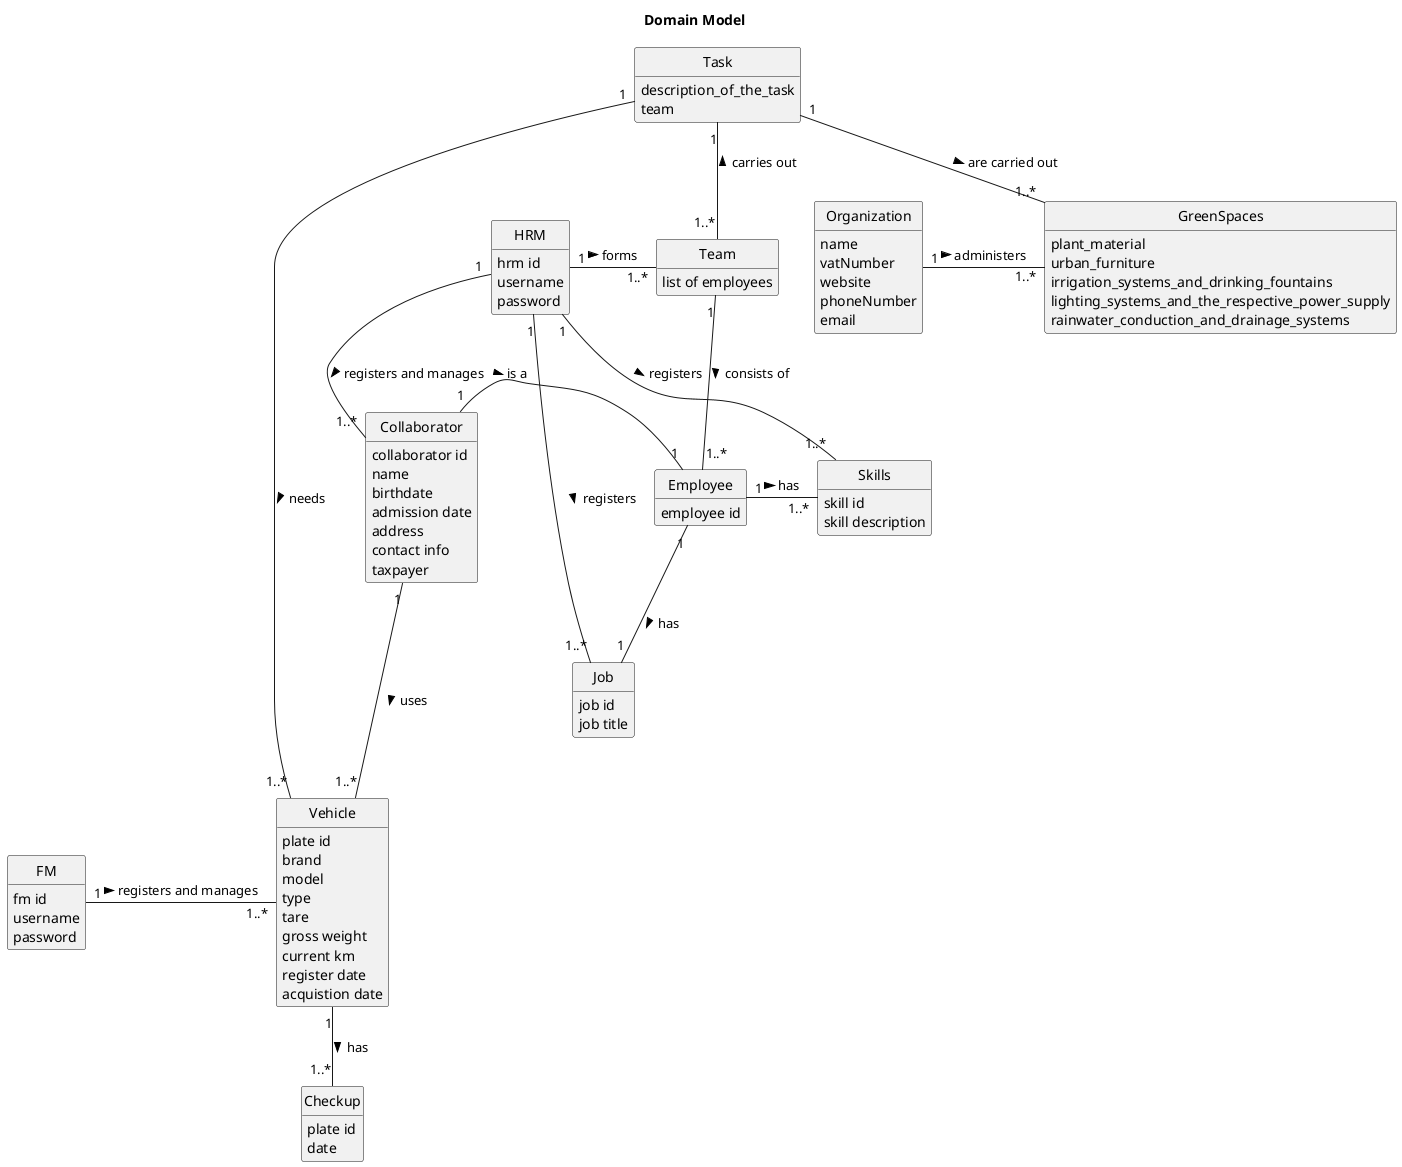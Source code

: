 @startuml
skinparam monochrome true
skinparam packageStyle rectangle
skinparam shadowing false
skinparam classAttributeIconSize 0

hide circle
hide methods


title Domain Model

class Employee {
    employee id
}

class Job {
    job id
    job title
}

class Skills {
    skill id
    skill description
}

class HRM {
    hrm id
    username
    password
}

class Collaborator {
    collaborator id
    name
    birthdate
    admission date
    address
    contact info
    taxpayer
}

class FM {
    fm id
    username
    password

}

class Vehicle {
    plate id
    brand
    model
    type
    tare
    gross weight
    current km
    register date
    acquistion date
}

class Checkup {
    plate id
    date

}

class Organization {
    name
    vatNumber
    website
    phoneNumber
    email
}

class GreenSpaces {
    plant_material
    urban_furniture
    irrigation_systems_and_drinking_fountains
    lighting_systems_and_the_respective_power_supply
    rainwater_conduction_and_drainage_systems
}

class Team{
    list of employees


}

class Task {
    description_of_the_task
    team
}




FM "1" - "1..*" Vehicle : registers and manages >
Vehicle "1" -- "1..*" Checkup : has >

Employee "1" -- "1" Job : has >
Employee "1" - "1..*" Skills : has >
HRM "1" -- "1..*" Collaborator : registers and manages >
HRM "1" -- "1..*" Job : registers >
HRM "1" - "1..*" Skills : registers >
Team "1" -- "1..*" Employee : consists of >
Task "1" -- "1..*" Vehicle : needs >
Task "1" -- "1..*" GreenSpaces : are carried out >
Task "1" -- "1..*" Team : carries out <
Collaborator "1" --- "1..*" Vehicle : uses >
Collaborator "1" - "1" Employee : is a >
Organization "1" - "1..*" GreenSpaces: administers >
HRM "1" - "1..*" Team : forms >


@enduml
